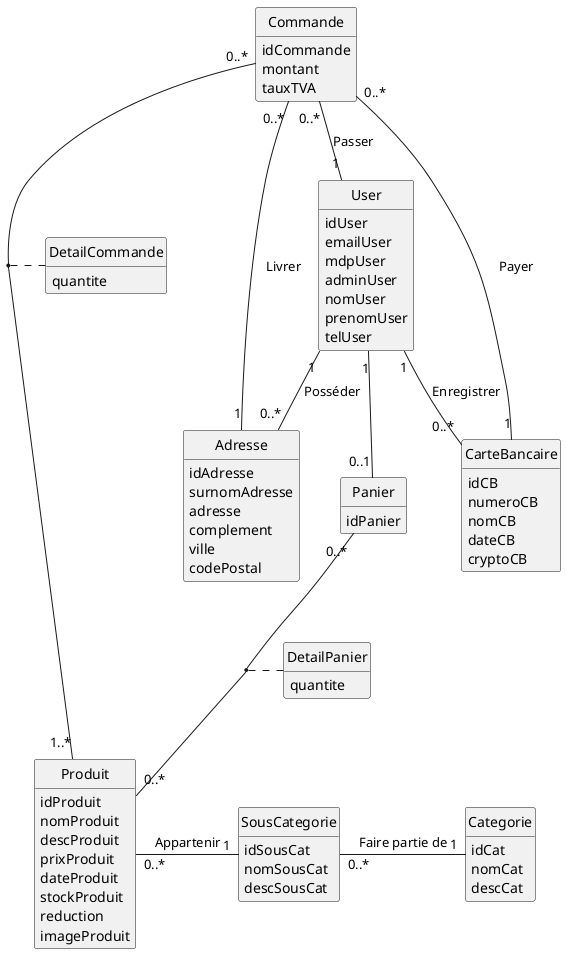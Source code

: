 @startuml
class Produit{
    idProduit
    nomProduit
    descProduit
    prixProduit
    dateProduit
    stockProduit
    reduction
    imageProduit
}
class Categorie{
    idCat
    nomCat
    descCat
}
class SousCategorie{
    idSousCat
    nomSousCat
    descSousCat
}
class DetailCommande{
    quantite    
}
class Commande{
    idCommande
    montant
    tauxTVA
}
class User{
    idUser
    emailUser
    mdpUser
    adminUser
    nomUser
    prenomUser
    telUser
}
class Adresse{
    idAdresse
    surnomAdresse
    adresse
    complement
    ville
    codePostal
}
class CarteBancaire{
    idCB
    numeroCB
    nomCB
    dateCB
    cryptoCB
}
class Panier {
    idPanier
}
class DetailPanier {
    quantite
}

Produit "0..*" - "1" SousCategorie : Appartenir
SousCategorie "0..*" - "1" Categorie : Faire partie de
Commande "0..*" -- "1..*" Produit
(Commande, Produit) .. DetailCommande

Commande "0..*" -- "1" User : Passer
Commande "0..*" -- "1" CarteBancaire : Payer
Commande "0..*" -- "1" Adresse : Livrer

User "1" -- "0..*" Adresse : Posséder
User "1" -- "0..*" CarteBancaire  : Enregistrer

User "1" -- "0..1" Panier
Panier "0..*" -- "0..*" Produit
(Panier, Produit) .. DetailPanier




hide empty methods
hide circle
@enduml